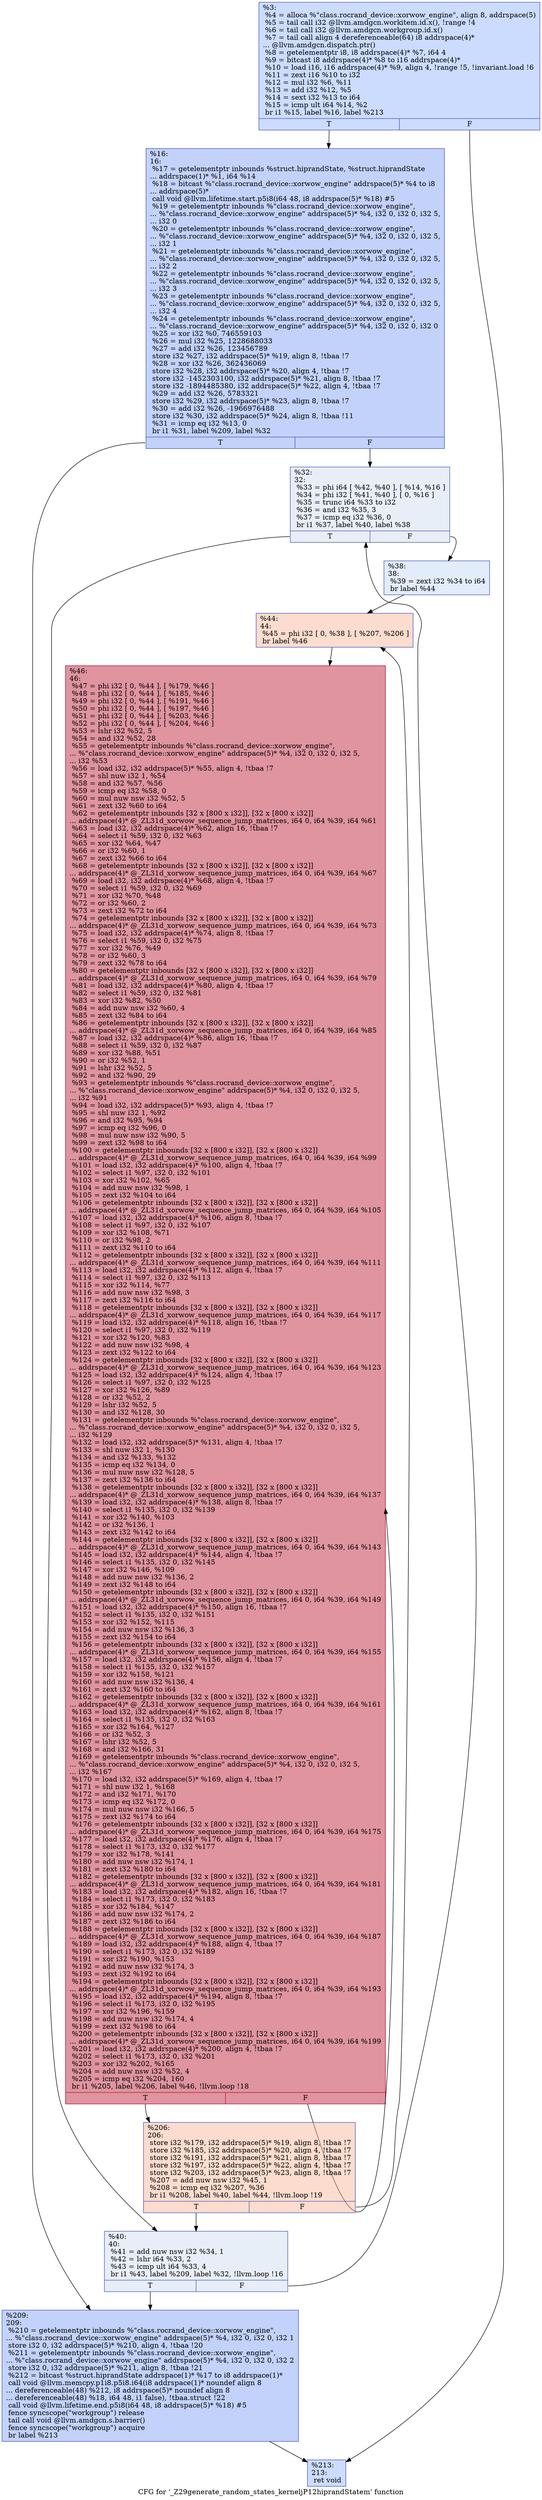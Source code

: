 digraph "CFG for '_Z29generate_random_states_kerneljP12hiprandStatem' function" {
	label="CFG for '_Z29generate_random_states_kerneljP12hiprandStatem' function";

	Node0x568fb00 [shape=record,color="#3d50c3ff", style=filled, fillcolor="#8caffe70",label="{%3:\l  %4 = alloca %\"class.rocrand_device::xorwow_engine\", align 8, addrspace(5)\l  %5 = tail call i32 @llvm.amdgcn.workitem.id.x(), !range !4\l  %6 = tail call i32 @llvm.amdgcn.workgroup.id.x()\l  %7 = tail call align 4 dereferenceable(64) i8 addrspace(4)*\l... @llvm.amdgcn.dispatch.ptr()\l  %8 = getelementptr i8, i8 addrspace(4)* %7, i64 4\l  %9 = bitcast i8 addrspace(4)* %8 to i16 addrspace(4)*\l  %10 = load i16, i16 addrspace(4)* %9, align 4, !range !5, !invariant.load !6\l  %11 = zext i16 %10 to i32\l  %12 = mul i32 %6, %11\l  %13 = add i32 %12, %5\l  %14 = sext i32 %13 to i64\l  %15 = icmp ult i64 %14, %2\l  br i1 %15, label %16, label %213\l|{<s0>T|<s1>F}}"];
	Node0x568fb00:s0 -> Node0x568fc10;
	Node0x568fb00:s1 -> Node0x5694e90;
	Node0x568fc10 [shape=record,color="#3d50c3ff", style=filled, fillcolor="#779af770",label="{%16:\l16:                                               \l  %17 = getelementptr inbounds %struct.hiprandState, %struct.hiprandState\l... addrspace(1)* %1, i64 %14\l  %18 = bitcast %\"class.rocrand_device::xorwow_engine\" addrspace(5)* %4 to i8\l... addrspace(5)*\l  call void @llvm.lifetime.start.p5i8(i64 48, i8 addrspace(5)* %18) #5\l  %19 = getelementptr inbounds %\"class.rocrand_device::xorwow_engine\",\l... %\"class.rocrand_device::xorwow_engine\" addrspace(5)* %4, i32 0, i32 0, i32 5,\l... i32 0\l  %20 = getelementptr inbounds %\"class.rocrand_device::xorwow_engine\",\l... %\"class.rocrand_device::xorwow_engine\" addrspace(5)* %4, i32 0, i32 0, i32 5,\l... i32 1\l  %21 = getelementptr inbounds %\"class.rocrand_device::xorwow_engine\",\l... %\"class.rocrand_device::xorwow_engine\" addrspace(5)* %4, i32 0, i32 0, i32 5,\l... i32 2\l  %22 = getelementptr inbounds %\"class.rocrand_device::xorwow_engine\",\l... %\"class.rocrand_device::xorwow_engine\" addrspace(5)* %4, i32 0, i32 0, i32 5,\l... i32 3\l  %23 = getelementptr inbounds %\"class.rocrand_device::xorwow_engine\",\l... %\"class.rocrand_device::xorwow_engine\" addrspace(5)* %4, i32 0, i32 0, i32 5,\l... i32 4\l  %24 = getelementptr inbounds %\"class.rocrand_device::xorwow_engine\",\l... %\"class.rocrand_device::xorwow_engine\" addrspace(5)* %4, i32 0, i32 0, i32 0\l  %25 = xor i32 %0, 746559103\l  %26 = mul i32 %25, 1228688033\l  %27 = add i32 %26, 123456789\l  store i32 %27, i32 addrspace(5)* %19, align 8, !tbaa !7\l  %28 = xor i32 %26, 362436069\l  store i32 %28, i32 addrspace(5)* %20, align 4, !tbaa !7\l  store i32 -1452303100, i32 addrspace(5)* %21, align 8, !tbaa !7\l  store i32 -1894485380, i32 addrspace(5)* %22, align 4, !tbaa !7\l  %29 = add i32 %26, 5783321\l  store i32 %29, i32 addrspace(5)* %23, align 8, !tbaa !7\l  %30 = add i32 %26, -1966976488\l  store i32 %30, i32 addrspace(5)* %24, align 8, !tbaa !11\l  %31 = icmp eq i32 %13, 0\l  br i1 %31, label %209, label %32\l|{<s0>T|<s1>F}}"];
	Node0x568fc10:s0 -> Node0x5696ac0;
	Node0x568fc10:s1 -> Node0x5696b50;
	Node0x5696b50 [shape=record,color="#3d50c3ff", style=filled, fillcolor="#cbd8ee70",label="{%32:\l32:                                               \l  %33 = phi i64 [ %42, %40 ], [ %14, %16 ]\l  %34 = phi i32 [ %41, %40 ], [ 0, %16 ]\l  %35 = trunc i64 %33 to i32\l  %36 = and i32 %35, 3\l  %37 = icmp eq i32 %36, 0\l  br i1 %37, label %40, label %38\l|{<s0>T|<s1>F}}"];
	Node0x5696b50:s0 -> Node0x5694fd0;
	Node0x5696b50:s1 -> Node0x5697180;
	Node0x5697180 [shape=record,color="#3d50c3ff", style=filled, fillcolor="#bfd3f670",label="{%38:\l38:                                               \l  %39 = zext i32 %34 to i64\l  br label %44\l}"];
	Node0x5697180 -> Node0x5697330;
	Node0x5694fd0 [shape=record,color="#3d50c3ff", style=filled, fillcolor="#cbd8ee70",label="{%40:\l40:                                               \l  %41 = add nuw nsw i32 %34, 1\l  %42 = lshr i64 %33, 2\l  %43 = icmp ult i64 %33, 4\l  br i1 %43, label %209, label %32, !llvm.loop !16\l|{<s0>T|<s1>F}}"];
	Node0x5694fd0:s0 -> Node0x5696ac0;
	Node0x5694fd0:s1 -> Node0x5696b50;
	Node0x5697330 [shape=record,color="#3d50c3ff", style=filled, fillcolor="#f7af9170",label="{%44:\l44:                                               \l  %45 = phi i32 [ 0, %38 ], [ %207, %206 ]\l  br label %46\l}"];
	Node0x5697330 -> Node0x5697810;
	Node0x5697810 [shape=record,color="#b70d28ff", style=filled, fillcolor="#b70d2870",label="{%46:\l46:                                               \l  %47 = phi i32 [ 0, %44 ], [ %179, %46 ]\l  %48 = phi i32 [ 0, %44 ], [ %185, %46 ]\l  %49 = phi i32 [ 0, %44 ], [ %191, %46 ]\l  %50 = phi i32 [ 0, %44 ], [ %197, %46 ]\l  %51 = phi i32 [ 0, %44 ], [ %203, %46 ]\l  %52 = phi i32 [ 0, %44 ], [ %204, %46 ]\l  %53 = lshr i32 %52, 5\l  %54 = and i32 %52, 28\l  %55 = getelementptr inbounds %\"class.rocrand_device::xorwow_engine\",\l... %\"class.rocrand_device::xorwow_engine\" addrspace(5)* %4, i32 0, i32 0, i32 5,\l... i32 %53\l  %56 = load i32, i32 addrspace(5)* %55, align 4, !tbaa !7\l  %57 = shl nuw i32 1, %54\l  %58 = and i32 %57, %56\l  %59 = icmp eq i32 %58, 0\l  %60 = mul nuw nsw i32 %52, 5\l  %61 = zext i32 %60 to i64\l  %62 = getelementptr inbounds [32 x [800 x i32]], [32 x [800 x i32]]\l... addrspace(4)* @_ZL31d_xorwow_sequence_jump_matrices, i64 0, i64 %39, i64 %61\l  %63 = load i32, i32 addrspace(4)* %62, align 16, !tbaa !7\l  %64 = select i1 %59, i32 0, i32 %63\l  %65 = xor i32 %64, %47\l  %66 = or i32 %60, 1\l  %67 = zext i32 %66 to i64\l  %68 = getelementptr inbounds [32 x [800 x i32]], [32 x [800 x i32]]\l... addrspace(4)* @_ZL31d_xorwow_sequence_jump_matrices, i64 0, i64 %39, i64 %67\l  %69 = load i32, i32 addrspace(4)* %68, align 4, !tbaa !7\l  %70 = select i1 %59, i32 0, i32 %69\l  %71 = xor i32 %70, %48\l  %72 = or i32 %60, 2\l  %73 = zext i32 %72 to i64\l  %74 = getelementptr inbounds [32 x [800 x i32]], [32 x [800 x i32]]\l... addrspace(4)* @_ZL31d_xorwow_sequence_jump_matrices, i64 0, i64 %39, i64 %73\l  %75 = load i32, i32 addrspace(4)* %74, align 8, !tbaa !7\l  %76 = select i1 %59, i32 0, i32 %75\l  %77 = xor i32 %76, %49\l  %78 = or i32 %60, 3\l  %79 = zext i32 %78 to i64\l  %80 = getelementptr inbounds [32 x [800 x i32]], [32 x [800 x i32]]\l... addrspace(4)* @_ZL31d_xorwow_sequence_jump_matrices, i64 0, i64 %39, i64 %79\l  %81 = load i32, i32 addrspace(4)* %80, align 4, !tbaa !7\l  %82 = select i1 %59, i32 0, i32 %81\l  %83 = xor i32 %82, %50\l  %84 = add nuw nsw i32 %60, 4\l  %85 = zext i32 %84 to i64\l  %86 = getelementptr inbounds [32 x [800 x i32]], [32 x [800 x i32]]\l... addrspace(4)* @_ZL31d_xorwow_sequence_jump_matrices, i64 0, i64 %39, i64 %85\l  %87 = load i32, i32 addrspace(4)* %86, align 16, !tbaa !7\l  %88 = select i1 %59, i32 0, i32 %87\l  %89 = xor i32 %88, %51\l  %90 = or i32 %52, 1\l  %91 = lshr i32 %52, 5\l  %92 = and i32 %90, 29\l  %93 = getelementptr inbounds %\"class.rocrand_device::xorwow_engine\",\l... %\"class.rocrand_device::xorwow_engine\" addrspace(5)* %4, i32 0, i32 0, i32 5,\l... i32 %91\l  %94 = load i32, i32 addrspace(5)* %93, align 4, !tbaa !7\l  %95 = shl nuw i32 1, %92\l  %96 = and i32 %95, %94\l  %97 = icmp eq i32 %96, 0\l  %98 = mul nuw nsw i32 %90, 5\l  %99 = zext i32 %98 to i64\l  %100 = getelementptr inbounds [32 x [800 x i32]], [32 x [800 x i32]]\l... addrspace(4)* @_ZL31d_xorwow_sequence_jump_matrices, i64 0, i64 %39, i64 %99\l  %101 = load i32, i32 addrspace(4)* %100, align 4, !tbaa !7\l  %102 = select i1 %97, i32 0, i32 %101\l  %103 = xor i32 %102, %65\l  %104 = add nuw nsw i32 %98, 1\l  %105 = zext i32 %104 to i64\l  %106 = getelementptr inbounds [32 x [800 x i32]], [32 x [800 x i32]]\l... addrspace(4)* @_ZL31d_xorwow_sequence_jump_matrices, i64 0, i64 %39, i64 %105\l  %107 = load i32, i32 addrspace(4)* %106, align 8, !tbaa !7\l  %108 = select i1 %97, i32 0, i32 %107\l  %109 = xor i32 %108, %71\l  %110 = or i32 %98, 2\l  %111 = zext i32 %110 to i64\l  %112 = getelementptr inbounds [32 x [800 x i32]], [32 x [800 x i32]]\l... addrspace(4)* @_ZL31d_xorwow_sequence_jump_matrices, i64 0, i64 %39, i64 %111\l  %113 = load i32, i32 addrspace(4)* %112, align 4, !tbaa !7\l  %114 = select i1 %97, i32 0, i32 %113\l  %115 = xor i32 %114, %77\l  %116 = add nuw nsw i32 %98, 3\l  %117 = zext i32 %116 to i64\l  %118 = getelementptr inbounds [32 x [800 x i32]], [32 x [800 x i32]]\l... addrspace(4)* @_ZL31d_xorwow_sequence_jump_matrices, i64 0, i64 %39, i64 %117\l  %119 = load i32, i32 addrspace(4)* %118, align 16, !tbaa !7\l  %120 = select i1 %97, i32 0, i32 %119\l  %121 = xor i32 %120, %83\l  %122 = add nuw nsw i32 %98, 4\l  %123 = zext i32 %122 to i64\l  %124 = getelementptr inbounds [32 x [800 x i32]], [32 x [800 x i32]]\l... addrspace(4)* @_ZL31d_xorwow_sequence_jump_matrices, i64 0, i64 %39, i64 %123\l  %125 = load i32, i32 addrspace(4)* %124, align 4, !tbaa !7\l  %126 = select i1 %97, i32 0, i32 %125\l  %127 = xor i32 %126, %89\l  %128 = or i32 %52, 2\l  %129 = lshr i32 %52, 5\l  %130 = and i32 %128, 30\l  %131 = getelementptr inbounds %\"class.rocrand_device::xorwow_engine\",\l... %\"class.rocrand_device::xorwow_engine\" addrspace(5)* %4, i32 0, i32 0, i32 5,\l... i32 %129\l  %132 = load i32, i32 addrspace(5)* %131, align 4, !tbaa !7\l  %133 = shl nuw i32 1, %130\l  %134 = and i32 %133, %132\l  %135 = icmp eq i32 %134, 0\l  %136 = mul nuw nsw i32 %128, 5\l  %137 = zext i32 %136 to i64\l  %138 = getelementptr inbounds [32 x [800 x i32]], [32 x [800 x i32]]\l... addrspace(4)* @_ZL31d_xorwow_sequence_jump_matrices, i64 0, i64 %39, i64 %137\l  %139 = load i32, i32 addrspace(4)* %138, align 8, !tbaa !7\l  %140 = select i1 %135, i32 0, i32 %139\l  %141 = xor i32 %140, %103\l  %142 = or i32 %136, 1\l  %143 = zext i32 %142 to i64\l  %144 = getelementptr inbounds [32 x [800 x i32]], [32 x [800 x i32]]\l... addrspace(4)* @_ZL31d_xorwow_sequence_jump_matrices, i64 0, i64 %39, i64 %143\l  %145 = load i32, i32 addrspace(4)* %144, align 4, !tbaa !7\l  %146 = select i1 %135, i32 0, i32 %145\l  %147 = xor i32 %146, %109\l  %148 = add nuw nsw i32 %136, 2\l  %149 = zext i32 %148 to i64\l  %150 = getelementptr inbounds [32 x [800 x i32]], [32 x [800 x i32]]\l... addrspace(4)* @_ZL31d_xorwow_sequence_jump_matrices, i64 0, i64 %39, i64 %149\l  %151 = load i32, i32 addrspace(4)* %150, align 16, !tbaa !7\l  %152 = select i1 %135, i32 0, i32 %151\l  %153 = xor i32 %152, %115\l  %154 = add nuw nsw i32 %136, 3\l  %155 = zext i32 %154 to i64\l  %156 = getelementptr inbounds [32 x [800 x i32]], [32 x [800 x i32]]\l... addrspace(4)* @_ZL31d_xorwow_sequence_jump_matrices, i64 0, i64 %39, i64 %155\l  %157 = load i32, i32 addrspace(4)* %156, align 4, !tbaa !7\l  %158 = select i1 %135, i32 0, i32 %157\l  %159 = xor i32 %158, %121\l  %160 = add nuw nsw i32 %136, 4\l  %161 = zext i32 %160 to i64\l  %162 = getelementptr inbounds [32 x [800 x i32]], [32 x [800 x i32]]\l... addrspace(4)* @_ZL31d_xorwow_sequence_jump_matrices, i64 0, i64 %39, i64 %161\l  %163 = load i32, i32 addrspace(4)* %162, align 8, !tbaa !7\l  %164 = select i1 %135, i32 0, i32 %163\l  %165 = xor i32 %164, %127\l  %166 = or i32 %52, 3\l  %167 = lshr i32 %52, 5\l  %168 = and i32 %166, 31\l  %169 = getelementptr inbounds %\"class.rocrand_device::xorwow_engine\",\l... %\"class.rocrand_device::xorwow_engine\" addrspace(5)* %4, i32 0, i32 0, i32 5,\l... i32 %167\l  %170 = load i32, i32 addrspace(5)* %169, align 4, !tbaa !7\l  %171 = shl nuw i32 1, %168\l  %172 = and i32 %171, %170\l  %173 = icmp eq i32 %172, 0\l  %174 = mul nuw nsw i32 %166, 5\l  %175 = zext i32 %174 to i64\l  %176 = getelementptr inbounds [32 x [800 x i32]], [32 x [800 x i32]]\l... addrspace(4)* @_ZL31d_xorwow_sequence_jump_matrices, i64 0, i64 %39, i64 %175\l  %177 = load i32, i32 addrspace(4)* %176, align 4, !tbaa !7\l  %178 = select i1 %173, i32 0, i32 %177\l  %179 = xor i32 %178, %141\l  %180 = add nuw nsw i32 %174, 1\l  %181 = zext i32 %180 to i64\l  %182 = getelementptr inbounds [32 x [800 x i32]], [32 x [800 x i32]]\l... addrspace(4)* @_ZL31d_xorwow_sequence_jump_matrices, i64 0, i64 %39, i64 %181\l  %183 = load i32, i32 addrspace(4)* %182, align 16, !tbaa !7\l  %184 = select i1 %173, i32 0, i32 %183\l  %185 = xor i32 %184, %147\l  %186 = add nuw nsw i32 %174, 2\l  %187 = zext i32 %186 to i64\l  %188 = getelementptr inbounds [32 x [800 x i32]], [32 x [800 x i32]]\l... addrspace(4)* @_ZL31d_xorwow_sequence_jump_matrices, i64 0, i64 %39, i64 %187\l  %189 = load i32, i32 addrspace(4)* %188, align 4, !tbaa !7\l  %190 = select i1 %173, i32 0, i32 %189\l  %191 = xor i32 %190, %153\l  %192 = add nuw nsw i32 %174, 3\l  %193 = zext i32 %192 to i64\l  %194 = getelementptr inbounds [32 x [800 x i32]], [32 x [800 x i32]]\l... addrspace(4)* @_ZL31d_xorwow_sequence_jump_matrices, i64 0, i64 %39, i64 %193\l  %195 = load i32, i32 addrspace(4)* %194, align 8, !tbaa !7\l  %196 = select i1 %173, i32 0, i32 %195\l  %197 = xor i32 %196, %159\l  %198 = add nuw nsw i32 %174, 4\l  %199 = zext i32 %198 to i64\l  %200 = getelementptr inbounds [32 x [800 x i32]], [32 x [800 x i32]]\l... addrspace(4)* @_ZL31d_xorwow_sequence_jump_matrices, i64 0, i64 %39, i64 %199\l  %201 = load i32, i32 addrspace(4)* %200, align 4, !tbaa !7\l  %202 = select i1 %173, i32 0, i32 %201\l  %203 = xor i32 %202, %165\l  %204 = add nuw nsw i32 %52, 4\l  %205 = icmp eq i32 %204, 160\l  br i1 %205, label %206, label %46, !llvm.loop !18\l|{<s0>T|<s1>F}}"];
	Node0x5697810:s0 -> Node0x56976d0;
	Node0x5697810:s1 -> Node0x5697810;
	Node0x56976d0 [shape=record,color="#3d50c3ff", style=filled, fillcolor="#f7af9170",label="{%206:\l206:                                              \l  store i32 %179, i32 addrspace(5)* %19, align 8, !tbaa !7\l  store i32 %185, i32 addrspace(5)* %20, align 4, !tbaa !7\l  store i32 %191, i32 addrspace(5)* %21, align 8, !tbaa !7\l  store i32 %197, i32 addrspace(5)* %22, align 4, !tbaa !7\l  store i32 %203, i32 addrspace(5)* %23, align 8, !tbaa !7\l  %207 = add nuw nsw i32 %45, 1\l  %208 = icmp eq i32 %207, %36\l  br i1 %208, label %40, label %44, !llvm.loop !19\l|{<s0>T|<s1>F}}"];
	Node0x56976d0:s0 -> Node0x5694fd0;
	Node0x56976d0:s1 -> Node0x5697330;
	Node0x5696ac0 [shape=record,color="#3d50c3ff", style=filled, fillcolor="#779af770",label="{%209:\l209:                                              \l  %210 = getelementptr inbounds %\"class.rocrand_device::xorwow_engine\",\l... %\"class.rocrand_device::xorwow_engine\" addrspace(5)* %4, i32 0, i32 0, i32 1\l  store i32 0, i32 addrspace(5)* %210, align 4, !tbaa !20\l  %211 = getelementptr inbounds %\"class.rocrand_device::xorwow_engine\",\l... %\"class.rocrand_device::xorwow_engine\" addrspace(5)* %4, i32 0, i32 0, i32 2\l  store i32 0, i32 addrspace(5)* %211, align 8, !tbaa !21\l  %212 = bitcast %struct.hiprandState addrspace(1)* %17 to i8 addrspace(1)*\l  call void @llvm.memcpy.p1i8.p5i8.i64(i8 addrspace(1)* noundef align 8\l... dereferenceable(48) %212, i8 addrspace(5)* noundef align 8\l... dereferenceable(48) %18, i64 48, i1 false), !tbaa.struct !22\l  call void @llvm.lifetime.end.p5i8(i64 48, i8 addrspace(5)* %18) #5\l  fence syncscope(\"workgroup\") release\l  tail call void @llvm.amdgcn.s.barrier()\l  fence syncscope(\"workgroup\") acquire\l  br label %213\l}"];
	Node0x5696ac0 -> Node0x5694e90;
	Node0x5694e90 [shape=record,color="#3d50c3ff", style=filled, fillcolor="#8caffe70",label="{%213:\l213:                                              \l  ret void\l}"];
}
